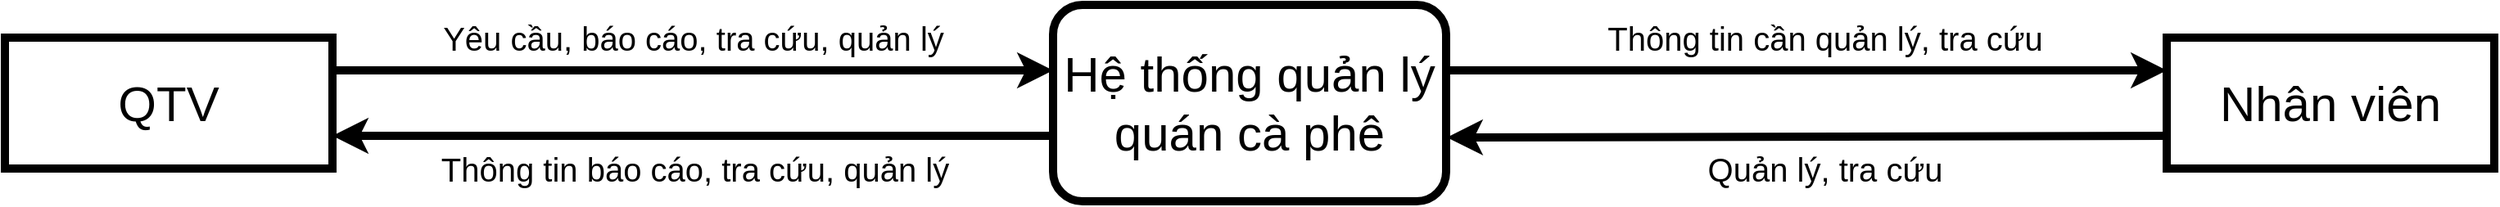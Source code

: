 <mxfile version="14.1.3" type="device"><diagram id="ZHOXBWcqQSGp3HoM6BmA" name="Page-1"><mxGraphModel dx="2858" dy="1007" grid="1" gridSize="10" guides="1" tooltips="1" connect="1" arrows="1" fold="1" page="1" pageScale="1" pageWidth="827" pageHeight="1169" math="0" shadow="0"><root><mxCell id="0"/><mxCell id="1" parent="0"/><mxCell id="WkzIe6eC-oQDmgcDh78J-1" value="Hệ thống quản lý quán cà phê" style="rounded=1;whiteSpace=wrap;html=1;strokeWidth=5;fontSize=30;" vertex="1" parent="1"><mxGeometry x="280" y="360" width="240" height="120" as="geometry"/></mxCell><mxCell id="WkzIe6eC-oQDmgcDh78J-3" value="QTV" style="rounded=0;whiteSpace=wrap;html=1;strokeWidth=5;fontSize=30;" vertex="1" parent="1"><mxGeometry x="-360" y="380" width="200" height="80" as="geometry"/></mxCell><mxCell id="WkzIe6eC-oQDmgcDh78J-4" value="Nhân viên" style="rounded=0;whiteSpace=wrap;html=1;strokeWidth=5;fontSize=30;" vertex="1" parent="1"><mxGeometry x="960" y="380" width="200" height="80" as="geometry"/></mxCell><mxCell id="WkzIe6eC-oQDmgcDh78J-5" value="" style="endArrow=classic;html=1;fontSize=30;exitX=1;exitY=0.25;exitDx=0;exitDy=0;strokeWidth=5;" edge="1" parent="1" source="WkzIe6eC-oQDmgcDh78J-3"><mxGeometry width="50" height="50" relative="1" as="geometry"><mxPoint x="390" y="410" as="sourcePoint"/><mxPoint x="280" y="400" as="targetPoint"/><Array as="points"/></mxGeometry></mxCell><mxCell id="WkzIe6eC-oQDmgcDh78J-6" value="Yêu cầu, báo cáo, tra cứu, quản lý" style="edgeLabel;html=1;align=center;verticalAlign=middle;resizable=0;points=[];fontSize=20;" vertex="1" connectable="0" parent="WkzIe6eC-oQDmgcDh78J-5"><mxGeometry x="-0.178" y="2" relative="1" as="geometry"><mxPoint x="38.57" y="-18" as="offset"/></mxGeometry></mxCell><mxCell id="WkzIe6eC-oQDmgcDh78J-7" value="" style="endArrow=classic;html=1;strokeWidth=5;fontSize=20;entryX=1;entryY=0.75;entryDx=0;entryDy=0;" edge="1" parent="1" target="WkzIe6eC-oQDmgcDh78J-3"><mxGeometry width="50" height="50" relative="1" as="geometry"><mxPoint x="279" y="440" as="sourcePoint"/><mxPoint x="440" y="360" as="targetPoint"/></mxGeometry></mxCell><mxCell id="WkzIe6eC-oQDmgcDh78J-8" value="Thông tin báo cáo, tra cứu, quản lý" style="edgeLabel;html=1;align=center;verticalAlign=middle;resizable=0;points=[];fontSize=20;" vertex="1" connectable="0" parent="WkzIe6eC-oQDmgcDh78J-7"><mxGeometry x="0.112" relative="1" as="geometry"><mxPoint x="25.29" y="20" as="offset"/></mxGeometry></mxCell><mxCell id="WkzIe6eC-oQDmgcDh78J-9" value="" style="endArrow=classic;html=1;strokeWidth=5;fontSize=20;exitX=1;exitY=0.333;exitDx=0;exitDy=0;exitPerimeter=0;" edge="1" parent="1" source="WkzIe6eC-oQDmgcDh78J-1"><mxGeometry width="50" height="50" relative="1" as="geometry"><mxPoint x="410" y="390" as="sourcePoint"/><mxPoint x="960" y="400" as="targetPoint"/></mxGeometry></mxCell><mxCell id="WkzIe6eC-oQDmgcDh78J-11" value="Thông tin cần quản lý, tra cứu" style="edgeLabel;html=1;align=center;verticalAlign=middle;resizable=0;points=[];fontSize=20;" vertex="1" connectable="0" parent="WkzIe6eC-oQDmgcDh78J-9"><mxGeometry x="-0.192" y="3" relative="1" as="geometry"><mxPoint x="52.86" y="-16.98" as="offset"/></mxGeometry></mxCell><mxCell id="WkzIe6eC-oQDmgcDh78J-10" value="" style="endArrow=classic;html=1;strokeWidth=5;fontSize=20;exitX=0;exitY=0.75;exitDx=0;exitDy=0;entryX=1.002;entryY=0.675;entryDx=0;entryDy=0;entryPerimeter=0;" edge="1" parent="1" source="WkzIe6eC-oQDmgcDh78J-4" target="WkzIe6eC-oQDmgcDh78J-1"><mxGeometry width="50" height="50" relative="1" as="geometry"><mxPoint x="520" y="440.0" as="sourcePoint"/><mxPoint x="840" y="580" as="targetPoint"/></mxGeometry></mxCell><mxCell id="WkzIe6eC-oQDmgcDh78J-12" value="Quản lý, tra cứu" style="edgeLabel;html=1;align=center;verticalAlign=middle;resizable=0;points=[];fontSize=20;" vertex="1" connectable="0" parent="WkzIe6eC-oQDmgcDh78J-10"><mxGeometry x="-0.099" y="2" relative="1" as="geometry"><mxPoint x="-11.43" y="17.55" as="offset"/></mxGeometry></mxCell></root></mxGraphModel></diagram></mxfile>